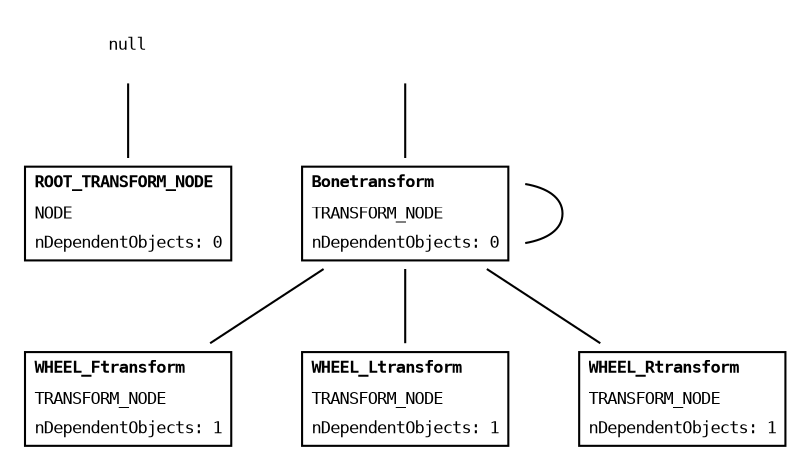 graph modelgraph {
	node [shape=plaintext fontname="Consolas" fontsize="8"];
	"{b98fe1bb-cc84-47ea-aaca-5937e2d50dd8}" [label=<<table border="1" cellborder="0" cellspacing="1"><tr><td align="left"><b>ROOT_TRANSFORM_NODE</b></td></tr><tr><td align="left">NODE</td></tr><tr><td align="left">nDependentObjects: 0</td></tr></table>>];
	"Bonetransform" [label=<<table border="1" cellborder="0" cellspacing="1"><tr><td align="left"><b>Bonetransform</b></td></tr><tr><td align="left">TRANSFORM_NODE</td></tr><tr><td align="left">nDependentObjects: 0</td></tr></table>>];
	"Bonetransform" [label=<<table border="1" cellborder="0" cellspacing="1"><tr><td align="left"><b>Bonetransform</b></td></tr><tr><td align="left">TRANSFORM_NODE</td></tr><tr><td align="left">nDependentObjects: 0</td></tr></table>>];
	"WHEEL_Ftransform" [label=<<table border="1" cellborder="0" cellspacing="1"><tr><td align="left"><b>WHEEL_Ftransform</b></td></tr><tr><td align="left">TRANSFORM_NODE</td></tr><tr><td align="left">nDependentObjects: 1</td></tr></table>>];
	"WHEEL_Ltransform" [label=<<table border="1" cellborder="0" cellspacing="1"><tr><td align="left"><b>WHEEL_Ltransform</b></td></tr><tr><td align="left">TRANSFORM_NODE</td></tr><tr><td align="left">nDependentObjects: 1</td></tr></table>>];
	"WHEEL_Rtransform" [label=<<table border="1" cellborder="0" cellspacing="1"><tr><td align="left"><b>WHEEL_Rtransform</b></td></tr><tr><td align="left">TRANSFORM_NODE</td></tr><tr><td align="left">nDependentObjects: 1</td></tr></table>>];
	"null" -- "{b98fe1bb-cc84-47ea-aaca-5937e2d50dd8}";
	"" -- "Bonetransform";
	"Bonetransform" -- "Bonetransform";
	"Bonetransform" -- "WHEEL_Ftransform";
	"Bonetransform" -- "WHEEL_Ltransform";
	"Bonetransform" -- "WHEEL_Rtransform";
}
